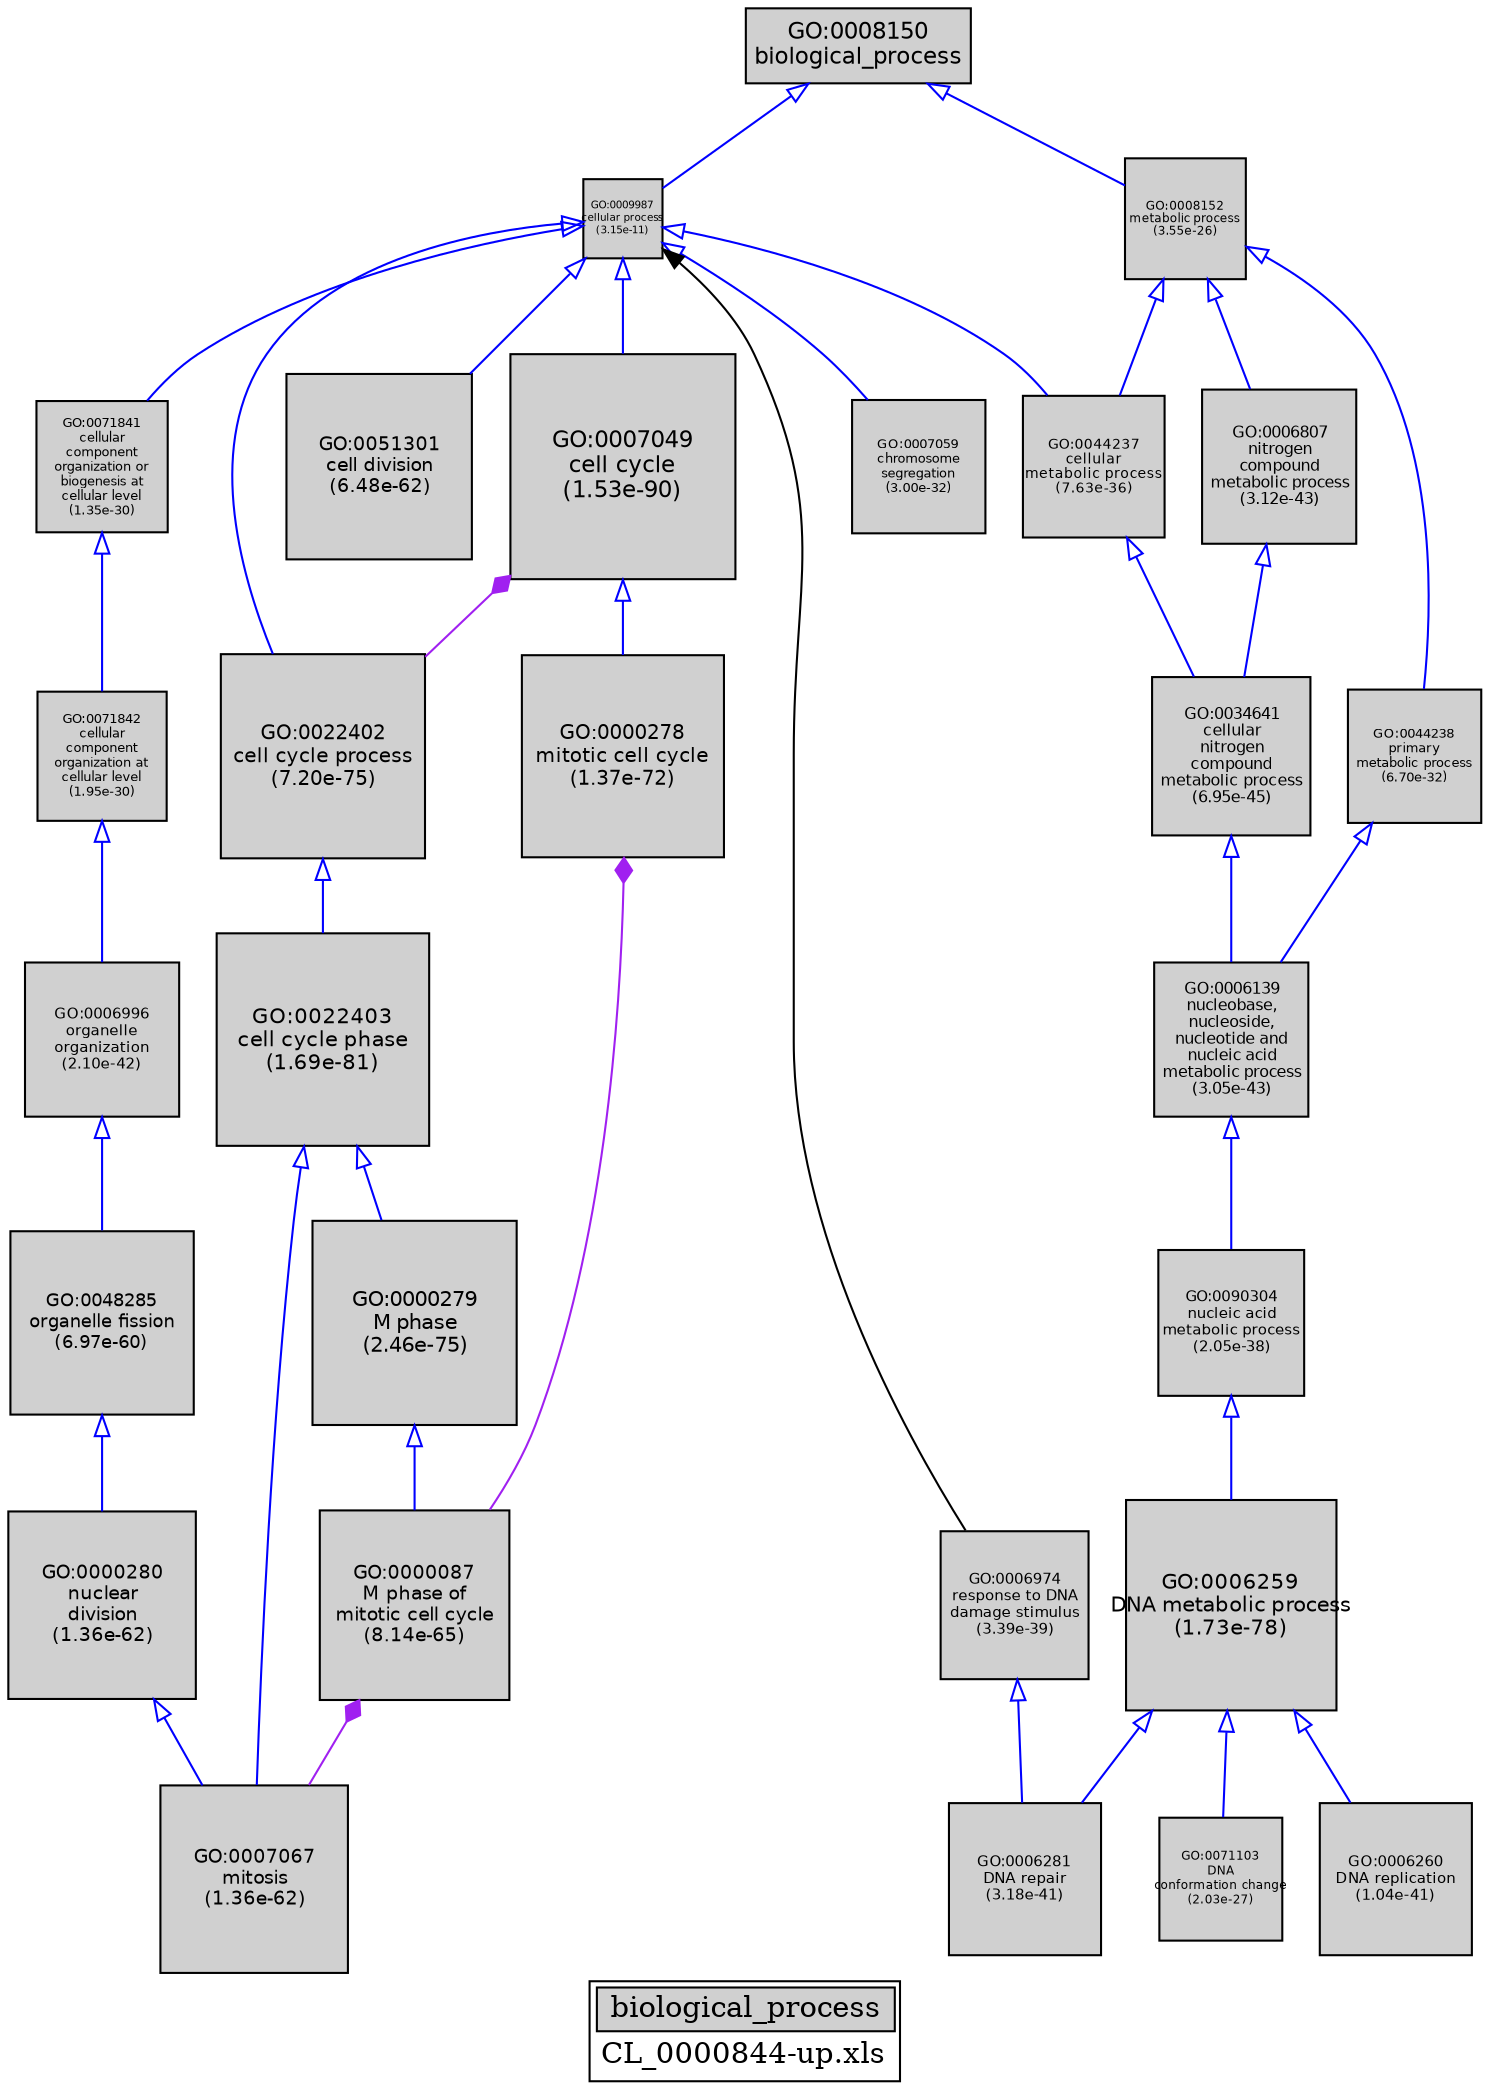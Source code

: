 digraph "biological_process" {
graph [ bgcolor = "#FFFFFF", label = <<TABLE COLOR="black" BGCOLOR="white"><TR><TD COLSPAN="2" BGCOLOR="#D0D0D0"><FONT COLOR="black">biological_process</FONT></TD></TR><TR><TD BORDER="0">CL_0000844-up.xls</TD></TR></TABLE>> ];
node [ fontname = "Helvetica" ];

subgraph "nodes" {

node [ style = "filled", fixedsize = "true", width = 1, shape = "box", fontsize = 9, fillcolor = "#D0D0D0", fontcolor = "black", color = "black" ];

"GO:0034641" [ URL = "#GO:0034641", label = <<TABLE BORDER="0"><TR><TD>GO:0034641<BR/>cellular<BR/>nitrogen<BR/>compound<BR/>metabolic process<BR/>(6.95e-45)</TD></TR></TABLE>>, width = 1.05417430923, shape = "box", fontsize = 7.59005502645, height = 1.05417430923 ];
"GO:0006281" [ URL = "#GO:0006281", label = <<TABLE BORDER="0"><TR><TD>GO:0006281<BR/>DNA repair<BR/>(3.18e-41)</TD></TR></TABLE>>, width = 1.00994820066, shape = "box", fontsize = 7.27162704476, height = 1.00994820066 ];
"GO:0006259" [ URL = "#GO:0006259", label = <<TABLE BORDER="0"><TR><TD>GO:0006259<BR/>DNA metabolic process<BR/>(1.73e-78)</TD></TR></TABLE>>, width = 1.39618918911, shape = "box", fontsize = 10.0525621616, height = 1.39618918911 ];
"GO:0090304" [ URL = "#GO:0090304", label = <<TABLE BORDER="0"><TR><TD>GO:0090304<BR/>nucleic acid<BR/>metabolic process<BR/>(2.05e-38)</TD></TR></TABLE>>, width = 0.974639884346, shape = "box", fontsize = 7.01740716729, height = 0.974639884346 ];
"GO:0006807" [ URL = "#GO:0006807", label = <<TABLE BORDER="0"><TR><TD>GO:0006807<BR/>nitrogen<BR/>compound<BR/>metabolic process<BR/>(3.12e-43)</TD></TR></TABLE>>, width = 1.03445109325, shape = "box", fontsize = 7.44804787143, height = 1.03445109325 ];
"GO:0071841" [ URL = "#GO:0071841", label = <<TABLE BORDER="0"><TR><TD>GO:0071841<BR/>cellular<BR/>component<BR/>organization or<BR/>biogenesis at<BR/>cellular level<BR/>(1.35e-30)</TD></TR></TABLE>>, width = 0.868895363451, shape = "box", fontsize = 6.25604661685, height = 0.868895363451 ];
"GO:0009987" [ URL = "#GO:0009987", label = <<TABLE BORDER="0"><TR><TD>GO:0009987<BR/>cellular process<BR/>(3.15e-11)</TD></TR></TABLE>>, width = 0.521437925504, shape = "box", fontsize = 5.0, height = 0.521437925504 ];
"GO:0071103" [ URL = "#GO:0071103", label = <<TABLE BORDER="0"><TR><TD>GO:0071103<BR/>DNA<BR/>conformation change<BR/>(2.03e-27)</TD></TR></TABLE>>, width = 0.822018162595, shape = "box", fontsize = 5.91853077068, height = 0.822018162595 ];
"GO:0022402" [ URL = "#GO:0022402", label = <<TABLE BORDER="0"><TR><TD>GO:0022402<BR/>cell cycle process<BR/>(7.20e-75)</TD></TR></TABLE>>, width = 1.36348963622, shape = "box", fontsize = 9.81712538078, height = 1.36348963622 ];
"GO:0007059" [ URL = "#GO:0007059", label = <<TABLE BORDER="0"><TR><TD>GO:0007059<BR/>chromosome<BR/>segregation<BR/>(3.00e-32)</TD></TR></TABLE>>, width = 0.892283677004, shape = "box", fontsize = 6.42444247443, height = 0.892283677004 ];
"GO:0022403" [ URL = "#GO:0022403", label = <<TABLE BORDER="0"><TR><TD>GO:0022403<BR/>cell cycle phase<BR/>(1.69e-81)</TD></TR></TABLE>>, width = 1.4228360574, shape = "box", fontsize = 10.2444196133, height = 1.4228360574 ];
"GO:0006974" [ URL = "#GO:0006974", label = <<TABLE BORDER="0"><TR><TD>GO:0006974<BR/>response to DNA<BR/>damage stimulus<BR/>(3.39e-39)</TD></TR></TABLE>>, width = 0.98459785834, shape = "box", fontsize = 7.08910458005, height = 0.98459785834 ];
"GO:0007049" [ URL = "#GO:0007049", label = <<TABLE BORDER="0"><TR><TD>GO:0007049<BR/>cell cycle<BR/>(1.53e-90)</TD></TR></TABLE>>, width = 1.5, shape = "box", fontsize = 10.8, height = 1.5 ];
"GO:0006139" [ URL = "#GO:0006139", label = <<TABLE BORDER="0"><TR><TD>GO:0006139<BR/>nucleobase,<BR/>nucleoside,<BR/>nucleotide and<BR/>nucleic acid<BR/>metabolic process<BR/>(3.05e-43)</TD></TR></TABLE>>, width = 1.03457336449, shape = "box", fontsize = 7.44892822433, height = 1.03457336449 ];
"GO:0044237" [ URL = "#GO:0044237", label = <<TABLE BORDER="0"><TR><TD>GO:0044237<BR/>cellular<BR/>metabolic process<BR/>(7.63e-36)</TD></TR></TABLE>>, width = 0.941180159532, shape = "box", fontsize = 6.77649714863, height = 0.941180159532 ];
"GO:0051301" [ URL = "#GO:0051301", label = <<TABLE BORDER="0"><TR><TD>GO:0051301<BR/>cell division<BR/>(6.48e-62)</TD></TR></TABLE>>, width = 1.23936457616, shape = "box", fontsize = 8.92342494832, height = 1.23936457616 ];
"GO:0000087" [ URL = "#GO:0000087", label = <<TABLE BORDER="0"><TR><TD>GO:0000087<BR/>M phase of<BR/>mitotic cell cycle<BR/>(8.14e-65)</TD></TR></TABLE>>, width = 1.26821593715, shape = "box", fontsize = 9.13115474748, height = 1.26821593715 ];
"GO:0006260" [ URL = "#GO:0006260", label = <<TABLE BORDER="0"><TR><TD>GO:0006260<BR/>DNA replication<BR/>(1.04e-41)</TD></TR></TABLE>>, width = 1.01594655485, shape = "box", fontsize = 7.31481519489, height = 1.01594655485 ];
"GO:0071842" [ URL = "#GO:0071842", label = <<TABLE BORDER="0"><TR><TD>GO:0071842<BR/>cellular<BR/>component<BR/>organization at<BR/>cellular level<BR/>(1.95e-30)</TD></TR></TABLE>>, width = 0.86657553068, shape = "box", fontsize = 6.2393438209, height = 0.86657553068 ];
"GO:0008152" [ URL = "#GO:0008152", label = <<TABLE BORDER="0"><TR><TD>GO:0008152<BR/>metabolic process<BR/>(3.55e-26)</TD></TR></TABLE>>, width = 0.802945426287, shape = "box", fontsize = 5.78120706926, height = 0.802945426287 ];
"GO:0044238" [ URL = "#GO:0044238", label = <<TABLE BORDER="0"><TR><TD>GO:0044238<BR/>primary<BR/>metabolic process<BR/>(6.70e-32)</TD></TR></TABLE>>, width = 0.887391386235, shape = "box", fontsize = 6.38921798089, height = 0.887391386235 ];
"GO:0048285" [ URL = "#GO:0048285", label = <<TABLE BORDER="0"><TR><TD>GO:0048285<BR/>organelle fission<BR/>(6.97e-60)</TD></TR></TABLE>>, width = 1.21874719685, shape = "box", fontsize = 8.77497981732, height = 1.21874719685 ];
"GO:0000279" [ URL = "#GO:0000279", label = <<TABLE BORDER="0"><TR><TD>GO:0000279<BR/>M phase<BR/>(2.46e-75)</TD></TR></TABLE>>, width = 1.36774340165, shape = "box", fontsize = 9.84775249185, height = 1.36774340165 ];
"GO:0006996" [ URL = "#GO:0006996", label = <<TABLE BORDER="0"><TR><TD>GO:0006996<BR/>organelle<BR/>organization<BR/>(2.10e-42)</TD></TR></TABLE>>, width = 1.02442493182, shape = "box", fontsize = 7.37585950911, height = 1.02442493182 ];
"GO:0007067" [ URL = "#GO:0007067", label = <<TABLE BORDER="0"><TR><TD>GO:0007067<BR/>mitosis<BR/>(1.36e-62)</TD></TR></TABLE>>, width = 1.24616813739, shape = "box", fontsize = 8.97241058922, height = 1.24616813739 ];
"GO:0000278" [ URL = "#GO:0000278", label = <<TABLE BORDER="0"><TR><TD>GO:0000278<BR/>mitotic cell cycle<BR/>(1.37e-72)</TD></TR></TABLE>>, width = 1.34247084095, shape = "box", fontsize = 9.66579005486, height = 1.34247084095 ];
"GO:0008150" [ URL = "#GO:0008150", label = <<TABLE BORDER="0"><TR><TD>GO:0008150<BR/>biological_process</TD></TR></TABLE>>, width = 1.5, shape = "box", fontsize = 10.8 ];
"GO:0000280" [ URL = "#GO:0000280", label = <<TABLE BORDER="0"><TR><TD>GO:0000280<BR/>nuclear<BR/>division<BR/>(1.36e-62)</TD></TR></TABLE>>, width = 1.24616813739, shape = "box", fontsize = 8.97241058922, height = 1.24616813739 ];
}
subgraph "edges" {


edge [ dir = "back", weight = 1 ];
subgraph "regulates" {


edge [ color = "cyan", arrowtail = "none" ];
subgraph "positive" {


edge [ color = "green", arrowtail = "vee" ];
}
subgraph "negative" {


edge [ color = "red", arrowtail = "tee" ];
}
}
subgraph "part_of" {


edge [ color = "purple", arrowtail = "diamond", weight = 2.5 ];
"GO:0000087" -> "GO:0007067";
"GO:0000278" -> "GO:0000087";
"GO:0007049" -> "GO:0022402";
}
subgraph "is_a" {


edge [ color = "blue", arrowtail = "empty", weight = 5.0 ];
"GO:0000280" -> "GO:0007067";
"GO:0071842" -> "GO:0006996";
"GO:0009987" -> "GO:0051301";
"GO:0006807" -> "GO:0034641";
"GO:0006139" -> "GO:0090304";
"GO:0009987" -> "GO:0044237";
"GO:0009987" -> "GO:0007049";
"GO:0044238" -> "GO:0006139";
"GO:0022403" -> "GO:0007067";
"GO:0009987" -> "GO:0022402";
"GO:0048285" -> "GO:0000280";
"GO:0008152" -> "GO:0006807";
"GO:0006974" -> "GO:0006281";
"GO:0022402" -> "GO:0022403";
"GO:0006259" -> "GO:0006260";
"GO:0071841" -> "GO:0071842";
"GO:0009987" -> "GO:0071841";
"GO:0022403" -> "GO:0000279";
"GO:0006996" -> "GO:0048285";
"GO:0006259" -> "GO:0006281";
"GO:0034641" -> "GO:0006139";
"GO:0000279" -> "GO:0000087";
"GO:0008152" -> "GO:0044237";
"GO:0006259" -> "GO:0071103";
"GO:0044237" -> "GO:0034641";
"GO:0090304" -> "GO:0006259";
"GO:0007049" -> "GO:0000278";
"GO:0008150" -> "GO:0008152";
"GO:0009987" -> "GO:0007059";
"GO:0008150" -> "GO:0009987";
"GO:0008152" -> "GO:0044238";
}
"GO:0009987" -> "GO:0006974";
}
}
